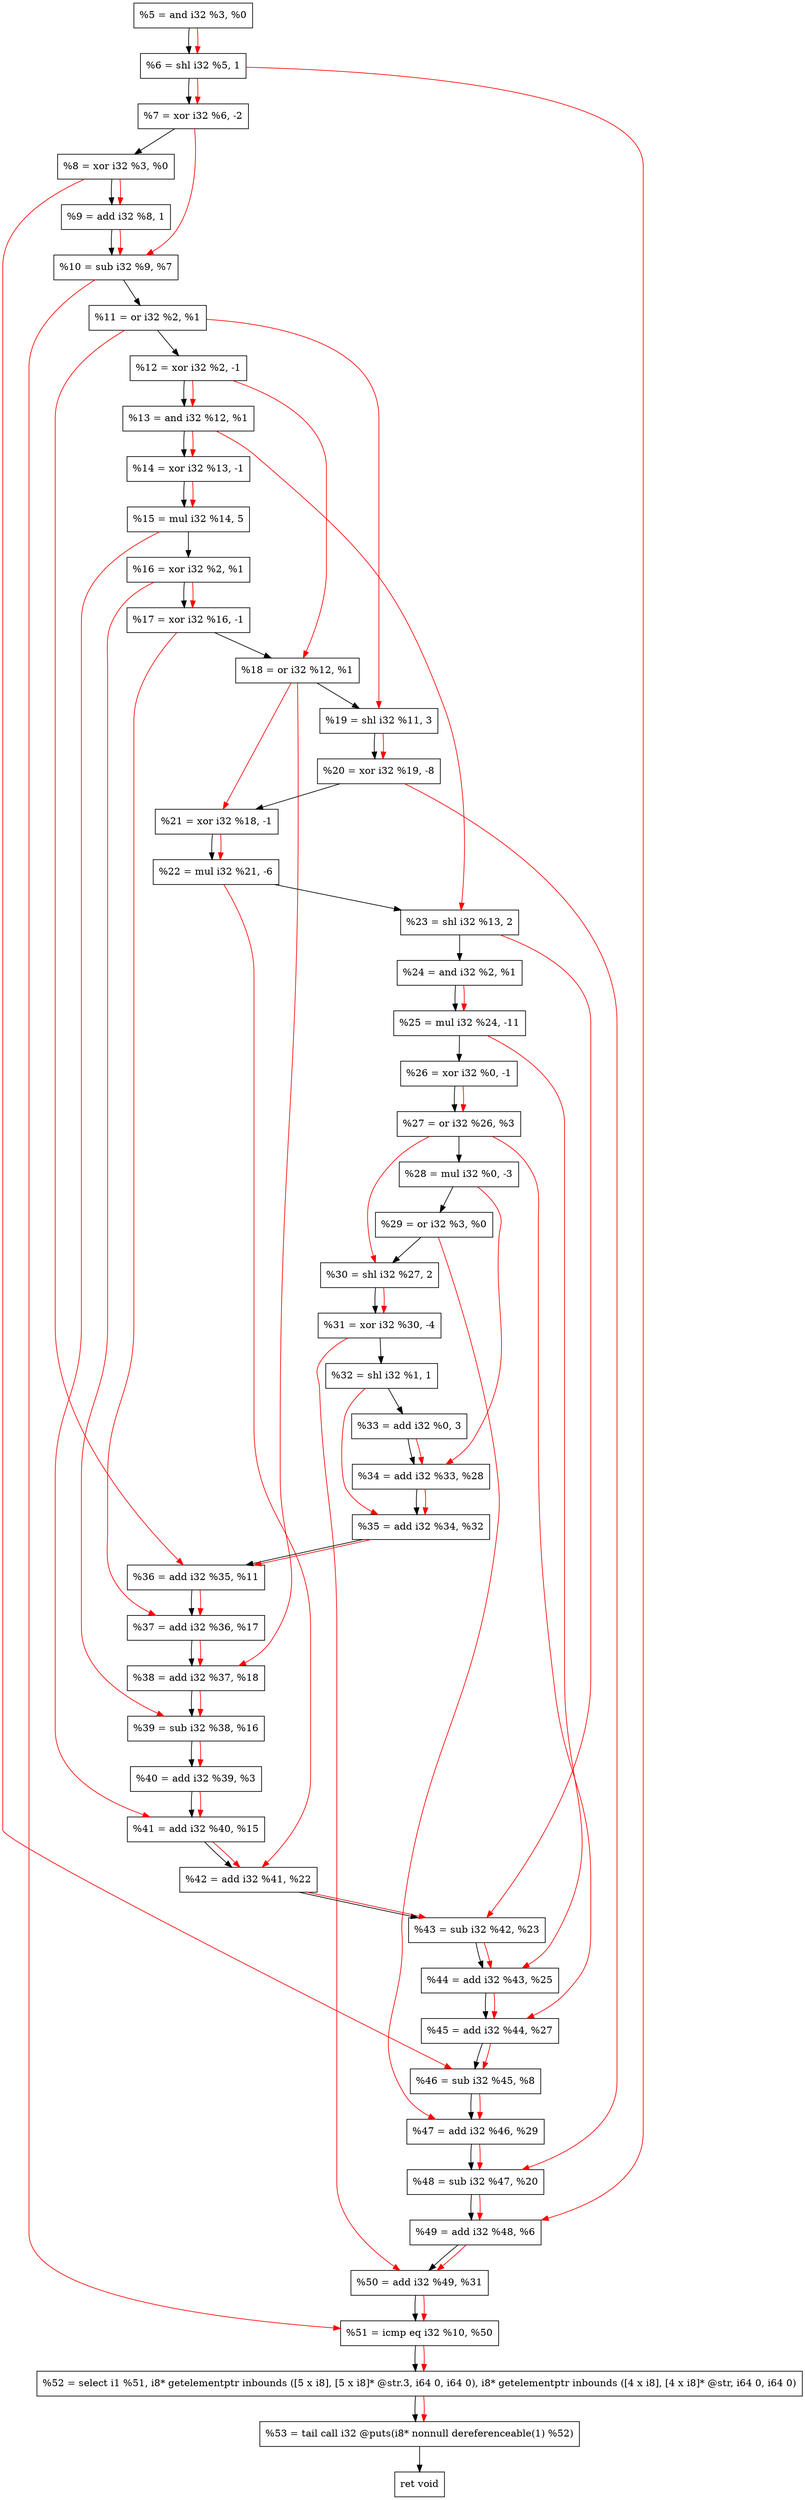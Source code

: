 digraph "DFG for'crackme' function" {
	Node0x1f5c740[shape=record, label="  %5 = and i32 %3, %0"];
	Node0x1f5cdc0[shape=record, label="  %6 = shl i32 %5, 1"];
	Node0x1f5ce60[shape=record, label="  %7 = xor i32 %6, -2"];
	Node0x1f5ced0[shape=record, label="  %8 = xor i32 %3, %0"];
	Node0x1f5cf40[shape=record, label="  %9 = add i32 %8, 1"];
	Node0x1f5cfb0[shape=record, label="  %10 = sub i32 %9, %7"];
	Node0x1f5d020[shape=record, label="  %11 = or i32 %2, %1"];
	Node0x1f5d0c0[shape=record, label="  %12 = xor i32 %2, -1"];
	Node0x1f5d130[shape=record, label="  %13 = and i32 %12, %1"];
	Node0x1f5d1a0[shape=record, label="  %14 = xor i32 %13, -1"];
	Node0x1f5d240[shape=record, label="  %15 = mul i32 %14, 5"];
	Node0x1f5d2b0[shape=record, label="  %16 = xor i32 %2, %1"];
	Node0x1f5d320[shape=record, label="  %17 = xor i32 %16, -1"];
	Node0x1f5d390[shape=record, label="  %18 = or i32 %12, %1"];
	Node0x1f5d430[shape=record, label="  %19 = shl i32 %11, 3"];
	Node0x1f5d4d0[shape=record, label="  %20 = xor i32 %19, -8"];
	Node0x1f5d540[shape=record, label="  %21 = xor i32 %18, -1"];
	Node0x1f5d5e0[shape=record, label="  %22 = mul i32 %21, -6"];
	Node0x1f5d680[shape=record, label="  %23 = shl i32 %13, 2"];
	Node0x1f5d6f0[shape=record, label="  %24 = and i32 %2, %1"];
	Node0x1f5d790[shape=record, label="  %25 = mul i32 %24, -11"];
	Node0x1f5d800[shape=record, label="  %26 = xor i32 %0, -1"];
	Node0x1f5d870[shape=record, label="  %27 = or i32 %26, %3"];
	Node0x1f5d910[shape=record, label="  %28 = mul i32 %0, -3"];
	Node0x1f5d980[shape=record, label="  %29 = or i32 %3, %0"];
	Node0x1f5d9f0[shape=record, label="  %30 = shl i32 %27, 2"];
	Node0x1f5da90[shape=record, label="  %31 = xor i32 %30, -4"];
	Node0x1f5db00[shape=record, label="  %32 = shl i32 %1, 1"];
	Node0x1f5dd80[shape=record, label="  %33 = add i32 %0, 3"];
	Node0x1f5ddf0[shape=record, label="  %34 = add i32 %33, %28"];
	Node0x1f5de60[shape=record, label="  %35 = add i32 %34, %32"];
	Node0x1f5ded0[shape=record, label="  %36 = add i32 %35, %11"];
	Node0x1f5df40[shape=record, label="  %37 = add i32 %36, %17"];
	Node0x1f5dfb0[shape=record, label="  %38 = add i32 %37, %18"];
	Node0x1f5e020[shape=record, label="  %39 = sub i32 %38, %16"];
	Node0x1f5e090[shape=record, label="  %40 = add i32 %39, %3"];
	Node0x1f5e100[shape=record, label="  %41 = add i32 %40, %15"];
	Node0x1f5e170[shape=record, label="  %42 = add i32 %41, %22"];
	Node0x1f5e1e0[shape=record, label="  %43 = sub i32 %42, %23"];
	Node0x1f5e250[shape=record, label="  %44 = add i32 %43, %25"];
	Node0x1f5e2c0[shape=record, label="  %45 = add i32 %44, %27"];
	Node0x1f5e330[shape=record, label="  %46 = sub i32 %45, %8"];
	Node0x1f5e3a0[shape=record, label="  %47 = add i32 %46, %29"];
	Node0x1f5e410[shape=record, label="  %48 = sub i32 %47, %20"];
	Node0x1f5e480[shape=record, label="  %49 = add i32 %48, %6"];
	Node0x1f5e4f0[shape=record, label="  %50 = add i32 %49, %31"];
	Node0x1f5e560[shape=record, label="  %51 = icmp eq i32 %10, %50"];
	Node0x1efd268[shape=record, label="  %52 = select i1 %51, i8* getelementptr inbounds ([5 x i8], [5 x i8]* @str.3, i64 0, i64 0), i8* getelementptr inbounds ([4 x i8], [4 x i8]* @str, i64 0, i64 0)"];
	Node0x1f5ea00[shape=record, label="  %53 = tail call i32 @puts(i8* nonnull dereferenceable(1) %52)"];
	Node0x1f5ea50[shape=record, label="  ret void"];
	Node0x1f5c740 -> Node0x1f5cdc0;
	Node0x1f5cdc0 -> Node0x1f5ce60;
	Node0x1f5ce60 -> Node0x1f5ced0;
	Node0x1f5ced0 -> Node0x1f5cf40;
	Node0x1f5cf40 -> Node0x1f5cfb0;
	Node0x1f5cfb0 -> Node0x1f5d020;
	Node0x1f5d020 -> Node0x1f5d0c0;
	Node0x1f5d0c0 -> Node0x1f5d130;
	Node0x1f5d130 -> Node0x1f5d1a0;
	Node0x1f5d1a0 -> Node0x1f5d240;
	Node0x1f5d240 -> Node0x1f5d2b0;
	Node0x1f5d2b0 -> Node0x1f5d320;
	Node0x1f5d320 -> Node0x1f5d390;
	Node0x1f5d390 -> Node0x1f5d430;
	Node0x1f5d430 -> Node0x1f5d4d0;
	Node0x1f5d4d0 -> Node0x1f5d540;
	Node0x1f5d540 -> Node0x1f5d5e0;
	Node0x1f5d5e0 -> Node0x1f5d680;
	Node0x1f5d680 -> Node0x1f5d6f0;
	Node0x1f5d6f0 -> Node0x1f5d790;
	Node0x1f5d790 -> Node0x1f5d800;
	Node0x1f5d800 -> Node0x1f5d870;
	Node0x1f5d870 -> Node0x1f5d910;
	Node0x1f5d910 -> Node0x1f5d980;
	Node0x1f5d980 -> Node0x1f5d9f0;
	Node0x1f5d9f0 -> Node0x1f5da90;
	Node0x1f5da90 -> Node0x1f5db00;
	Node0x1f5db00 -> Node0x1f5dd80;
	Node0x1f5dd80 -> Node0x1f5ddf0;
	Node0x1f5ddf0 -> Node0x1f5de60;
	Node0x1f5de60 -> Node0x1f5ded0;
	Node0x1f5ded0 -> Node0x1f5df40;
	Node0x1f5df40 -> Node0x1f5dfb0;
	Node0x1f5dfb0 -> Node0x1f5e020;
	Node0x1f5e020 -> Node0x1f5e090;
	Node0x1f5e090 -> Node0x1f5e100;
	Node0x1f5e100 -> Node0x1f5e170;
	Node0x1f5e170 -> Node0x1f5e1e0;
	Node0x1f5e1e0 -> Node0x1f5e250;
	Node0x1f5e250 -> Node0x1f5e2c0;
	Node0x1f5e2c0 -> Node0x1f5e330;
	Node0x1f5e330 -> Node0x1f5e3a0;
	Node0x1f5e3a0 -> Node0x1f5e410;
	Node0x1f5e410 -> Node0x1f5e480;
	Node0x1f5e480 -> Node0x1f5e4f0;
	Node0x1f5e4f0 -> Node0x1f5e560;
	Node0x1f5e560 -> Node0x1efd268;
	Node0x1efd268 -> Node0x1f5ea00;
	Node0x1f5ea00 -> Node0x1f5ea50;
edge [color=red]
	Node0x1f5c740 -> Node0x1f5cdc0;
	Node0x1f5cdc0 -> Node0x1f5ce60;
	Node0x1f5ced0 -> Node0x1f5cf40;
	Node0x1f5cf40 -> Node0x1f5cfb0;
	Node0x1f5ce60 -> Node0x1f5cfb0;
	Node0x1f5d0c0 -> Node0x1f5d130;
	Node0x1f5d130 -> Node0x1f5d1a0;
	Node0x1f5d1a0 -> Node0x1f5d240;
	Node0x1f5d2b0 -> Node0x1f5d320;
	Node0x1f5d0c0 -> Node0x1f5d390;
	Node0x1f5d020 -> Node0x1f5d430;
	Node0x1f5d430 -> Node0x1f5d4d0;
	Node0x1f5d390 -> Node0x1f5d540;
	Node0x1f5d540 -> Node0x1f5d5e0;
	Node0x1f5d130 -> Node0x1f5d680;
	Node0x1f5d6f0 -> Node0x1f5d790;
	Node0x1f5d800 -> Node0x1f5d870;
	Node0x1f5d870 -> Node0x1f5d9f0;
	Node0x1f5d9f0 -> Node0x1f5da90;
	Node0x1f5dd80 -> Node0x1f5ddf0;
	Node0x1f5d910 -> Node0x1f5ddf0;
	Node0x1f5ddf0 -> Node0x1f5de60;
	Node0x1f5db00 -> Node0x1f5de60;
	Node0x1f5de60 -> Node0x1f5ded0;
	Node0x1f5d020 -> Node0x1f5ded0;
	Node0x1f5ded0 -> Node0x1f5df40;
	Node0x1f5d320 -> Node0x1f5df40;
	Node0x1f5df40 -> Node0x1f5dfb0;
	Node0x1f5d390 -> Node0x1f5dfb0;
	Node0x1f5dfb0 -> Node0x1f5e020;
	Node0x1f5d2b0 -> Node0x1f5e020;
	Node0x1f5e020 -> Node0x1f5e090;
	Node0x1f5e090 -> Node0x1f5e100;
	Node0x1f5d240 -> Node0x1f5e100;
	Node0x1f5e100 -> Node0x1f5e170;
	Node0x1f5d5e0 -> Node0x1f5e170;
	Node0x1f5e170 -> Node0x1f5e1e0;
	Node0x1f5d680 -> Node0x1f5e1e0;
	Node0x1f5e1e0 -> Node0x1f5e250;
	Node0x1f5d790 -> Node0x1f5e250;
	Node0x1f5e250 -> Node0x1f5e2c0;
	Node0x1f5d870 -> Node0x1f5e2c0;
	Node0x1f5e2c0 -> Node0x1f5e330;
	Node0x1f5ced0 -> Node0x1f5e330;
	Node0x1f5e330 -> Node0x1f5e3a0;
	Node0x1f5d980 -> Node0x1f5e3a0;
	Node0x1f5e3a0 -> Node0x1f5e410;
	Node0x1f5d4d0 -> Node0x1f5e410;
	Node0x1f5e410 -> Node0x1f5e480;
	Node0x1f5cdc0 -> Node0x1f5e480;
	Node0x1f5e480 -> Node0x1f5e4f0;
	Node0x1f5da90 -> Node0x1f5e4f0;
	Node0x1f5cfb0 -> Node0x1f5e560;
	Node0x1f5e4f0 -> Node0x1f5e560;
	Node0x1f5e560 -> Node0x1efd268;
	Node0x1efd268 -> Node0x1f5ea00;
}
